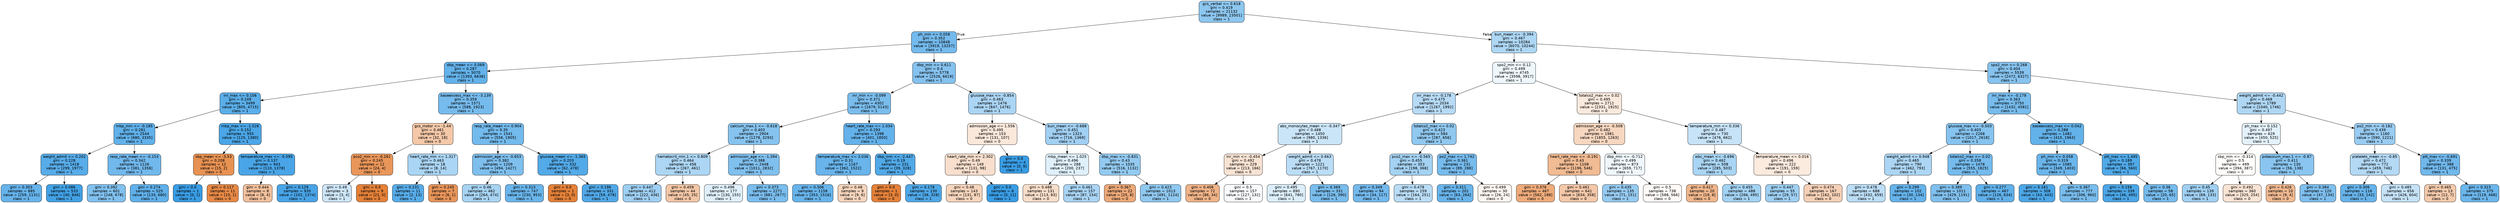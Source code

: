 digraph Tree {
node [shape=box, style="filled, rounded", color="black", fontname="helvetica"] ;
edge [fontname="helvetica"] ;
0 [label="gcs_verbal <= 0.618\ngini = 0.419\nsamples = 21132\nvalue = [9989, 23501]\nclass = 1", fillcolor="#8dc7f0"] ;
1 [label="ph_min <= 0.058\ngini = 0.352\nsamples = 10848\nvalue = [3919, 13257]\nclass = 1", fillcolor="#74baed"] ;
0 -> 1 [labeldistance=2.5, labelangle=45, headlabel="True"] ;
2 [label="dbp_mean <= 0.069\ngini = 0.287\nsamples = 5070\nvalue = [1393, 6638]\nclass = 1", fillcolor="#63b2ea"] ;
1 -> 2 ;
3 [label="inr_max <= 0.106\ngini = 0.249\nsamples = 3499\nvalue = [805, 4715]\nclass = 1", fillcolor="#5baee9"] ;
2 -> 3 ;
4 [label="mbp_min <= -0.185\ngini = 0.281\nsamples = 2544\nvalue = [680, 3335]\nclass = 1", fillcolor="#61b1ea"] ;
3 -> 4 ;
5 [label="weight_admit <= 0.202\ngini = 0.228\nsamples = 1418\nvalue = [299, 1977]\nclass = 1", fillcolor="#57ace9"] ;
4 -> 5 ;
6 [label="gini = 0.303\nsamples = 885\nvalue = [259, 1131]\nclass = 1", fillcolor="#66b3eb"] ;
5 -> 6 ;
7 [label="gini = 0.086\nsamples = 533\nvalue = [40, 846]\nclass = 1", fillcolor="#42a2e6"] ;
5 -> 7 ;
8 [label="resp_rate_mean <= -0.153\ngini = 0.342\nsamples = 1126\nvalue = [381, 1358]\nclass = 1", fillcolor="#71b8ec"] ;
4 -> 8 ;
9 [label="gini = 0.392\nsamples = 601\nvalue = [248, 678]\nclass = 1", fillcolor="#81c1ef"] ;
8 -> 9 ;
10 [label="gini = 0.274\nsamples = 525\nvalue = [133, 680]\nclass = 1", fillcolor="#60b0ea"] ;
8 -> 10 ;
11 [label="mbp_max <= -1.526\ngini = 0.152\nsamples = 955\nvalue = [125, 1380]\nclass = 1", fillcolor="#4ba6e7"] ;
3 -> 11 ;
12 [label="sbp_mean <= -3.53\ngini = 0.208\nsamples = 12\nvalue = [15, 2]\nclass = 0", fillcolor="#e89253"] ;
11 -> 12 ;
13 [label="gini = 0.0\nsamples = 1\nvalue = [0, 1]\nclass = 1", fillcolor="#399de5"] ;
12 -> 13 ;
14 [label="gini = 0.117\nsamples = 11\nvalue = [15, 1]\nclass = 0", fillcolor="#e78946"] ;
12 -> 14 ;
15 [label="temperature_max <= -5.095\ngini = 0.137\nsamples = 943\nvalue = [110, 1378]\nclass = 1", fillcolor="#49a5e7"] ;
11 -> 15 ;
16 [label="gini = 0.444\nsamples = 8\nvalue = [8, 4]\nclass = 0", fillcolor="#f2c09c"] ;
15 -> 16 ;
17 [label="gini = 0.129\nsamples = 935\nvalue = [102, 1374]\nclass = 1", fillcolor="#48a4e7"] ;
15 -> 17 ;
18 [label="baseexcess_max <= -3.139\ngini = 0.359\nsamples = 1571\nvalue = [588, 1923]\nclass = 1", fillcolor="#76bbed"] ;
2 -> 18 ;
19 [label="gcs_motor <= -1.44\ngini = 0.461\nsamples = 30\nvalue = [32, 18]\nclass = 0", fillcolor="#f4c8a8"] ;
18 -> 19 ;
20 [label="pco2_min <= -0.261\ngini = 0.245\nsamples = 12\nvalue = [24, 4]\nclass = 0", fillcolor="#e9965a"] ;
19 -> 20 ;
21 [label="gini = 0.49\nsamples = 3\nvalue = [3, 4]\nclass = 1", fillcolor="#cee6f8"] ;
20 -> 21 ;
22 [label="gini = 0.0\nsamples = 9\nvalue = [21, 0]\nclass = 0", fillcolor="#e58139"] ;
20 -> 22 ;
23 [label="heart_rate_min <= 1.317\ngini = 0.463\nsamples = 18\nvalue = [8, 14]\nclass = 1", fillcolor="#aad5f4"] ;
19 -> 23 ;
24 [label="gini = 0.231\nsamples = 11\nvalue = [2, 13]\nclass = 1", fillcolor="#57ace9"] ;
23 -> 24 ;
25 [label="gini = 0.245\nsamples = 7\nvalue = [6, 1]\nclass = 0", fillcolor="#e9965a"] ;
23 -> 25 ;
26 [label="resp_rate_mean <= 0.904\ngini = 0.35\nsamples = 1541\nvalue = [556, 1905]\nclass = 1", fillcolor="#73baed"] ;
18 -> 26 ;
27 [label="admission_age <= -0.653\ngini = 0.382\nsamples = 1209\nvalue = [494, 1427]\nclass = 1", fillcolor="#7ebfee"] ;
26 -> 27 ;
28 [label="gini = 0.46\nsamples = 462\nvalue = [264, 474]\nclass = 1", fillcolor="#a7d4f3"] ;
27 -> 28 ;
29 [label="gini = 0.313\nsamples = 747\nvalue = [230, 953]\nclass = 1", fillcolor="#69b5eb"] ;
27 -> 29 ;
30 [label="glucose_mean <= -1.365\ngini = 0.203\nsamples = 332\nvalue = [62, 478]\nclass = 1", fillcolor="#53aae8"] ;
26 -> 30 ;
31 [label="gini = 0.0\nsamples = 1\nvalue = [3, 0]\nclass = 0", fillcolor="#e58139"] ;
30 -> 31 ;
32 [label="gini = 0.196\nsamples = 331\nvalue = [59, 478]\nclass = 1", fillcolor="#51a9e8"] ;
30 -> 32 ;
33 [label="dbp_min <= 0.611\ngini = 0.4\nsamples = 5778\nvalue = [2526, 6619]\nclass = 1", fillcolor="#85c2ef"] ;
1 -> 33 ;
34 [label="inr_min <= -0.099\ngini = 0.371\nsamples = 4302\nvalue = [1679, 5143]\nclass = 1", fillcolor="#7abded"] ;
33 -> 34 ;
35 [label="calcium_max.1 <= -0.618\ngini = 0.403\nsamples = 2904\nvalue = [1278, 3293]\nclass = 1", fillcolor="#86c3ef"] ;
34 -> 35 ;
36 [label="hematocrit_min.1 <= 0.809\ngini = 0.464\nsamples = 456\nvalue = [267, 461]\nclass = 1", fillcolor="#acd6f4"] ;
35 -> 36 ;
37 [label="gini = 0.447\nsamples = 412\nvalue = [222, 436]\nclass = 1", fillcolor="#9ecff2"] ;
36 -> 37 ;
38 [label="gini = 0.459\nsamples = 44\nvalue = [45, 25]\nclass = 0", fillcolor="#f3c7a7"] ;
36 -> 38 ;
39 [label="admission_age <= -1.394\ngini = 0.388\nsamples = 2448\nvalue = [1011, 2832]\nclass = 1", fillcolor="#80c0ee"] ;
35 -> 39 ;
40 [label="gini = 0.496\nsamples = 177\nvalue = [130, 155]\nclass = 1", fillcolor="#dfeffb"] ;
39 -> 40 ;
41 [label="gini = 0.373\nsamples = 2271\nvalue = [881, 2677]\nclass = 1", fillcolor="#7abdee"] ;
39 -> 41 ;
42 [label="heart_rate_max <= 1.034\ngini = 0.293\nsamples = 1398\nvalue = [401, 1850]\nclass = 1", fillcolor="#64b2eb"] ;
34 -> 42 ;
43 [label="temperature_max <= 3.036\ngini = 0.31\nsamples = 1167\nvalue = [362, 1522]\nclass = 1", fillcolor="#68b4eb"] ;
42 -> 43 ;
44 [label="gini = 0.306\nsamples = 1158\nvalue = [353, 1516]\nclass = 1", fillcolor="#67b4eb"] ;
43 -> 44 ;
45 [label="gini = 0.48\nsamples = 9\nvalue = [9, 6]\nclass = 0", fillcolor="#f6d5bd"] ;
43 -> 45 ;
46 [label="dbp_min <= -2.447\ngini = 0.19\nsamples = 231\nvalue = [39, 328]\nclass = 1", fillcolor="#51a9e8"] ;
42 -> 46 ;
47 [label="gini = 0.0\nsamples = 1\nvalue = [3, 0]\nclass = 0", fillcolor="#e58139"] ;
46 -> 47 ;
48 [label="gini = 0.178\nsamples = 230\nvalue = [36, 328]\nclass = 1", fillcolor="#4fa8e8"] ;
46 -> 48 ;
49 [label="glucose_max <= -0.854\ngini = 0.463\nsamples = 1476\nvalue = [847, 1476]\nclass = 1", fillcolor="#abd5f4"] ;
33 -> 49 ;
50 [label="admission_age <= 1.556\ngini = 0.495\nsamples = 153\nvalue = [131, 107]\nclass = 0", fillcolor="#fae8db"] ;
49 -> 50 ;
51 [label="heart_rate_min <= 2.302\ngini = 0.49\nsamples = 149\nvalue = [131, 98]\nclass = 0", fillcolor="#f8dfcd"] ;
50 -> 51 ;
52 [label="gini = 0.48\nsamples = 143\nvalue = [131, 87]\nclass = 0", fillcolor="#f6d5bc"] ;
51 -> 52 ;
53 [label="gini = 0.0\nsamples = 6\nvalue = [0, 11]\nclass = 1", fillcolor="#399de5"] ;
51 -> 53 ;
54 [label="gini = 0.0\nsamples = 4\nvalue = [0, 9]\nclass = 1", fillcolor="#399de5"] ;
50 -> 54 ;
55 [label="bun_mean <= -0.688\ngini = 0.451\nsamples = 1323\nvalue = [716, 1369]\nclass = 1", fillcolor="#a1d0f3"] ;
49 -> 55 ;
56 [label="mbp_mean <= 1.025\ngini = 0.496\nsamples = 288\nvalue = [200, 237]\nclass = 1", fillcolor="#e0f0fb"] ;
55 -> 56 ;
57 [label="gini = 0.488\nsamples = 131\nvalue = [113, 83]\nclass = 0", fillcolor="#f8deca"] ;
56 -> 57 ;
58 [label="gini = 0.461\nsamples = 157\nvalue = [87, 154]\nclass = 1", fillcolor="#a9d4f4"] ;
56 -> 58 ;
59 [label="dbp_max <= -0.831\ngini = 0.43\nsamples = 1035\nvalue = [516, 1132]\nclass = 1", fillcolor="#93caf1"] ;
55 -> 59 ;
60 [label="gini = 0.367\nsamples = 22\nvalue = [25, 8]\nclass = 0", fillcolor="#eda978"] ;
59 -> 60 ;
61 [label="gini = 0.423\nsamples = 1013\nvalue = [491, 1124]\nclass = 1", fillcolor="#8fc8f0"] ;
59 -> 61 ;
62 [label="bun_mean <= -0.394\ngini = 0.467\nsamples = 10284\nvalue = [6070, 10244]\nclass = 1", fillcolor="#aed7f4"] ;
0 -> 62 [labeldistance=2.5, labelangle=-45, headlabel="False"] ;
63 [label="spo2_min <= 0.12\ngini = 0.499\nsamples = 4745\nvalue = [3598, 3917]\nclass = 1", fillcolor="#eff7fd"] ;
62 -> 63 ;
64 [label="inr_max <= -0.178\ngini = 0.475\nsamples = 2034\nvalue = [1267, 1992]\nclass = 1", fillcolor="#b7dbf6"] ;
63 -> 64 ;
65 [label="abs_monocytes_mean <= -0.347\ngini = 0.488\nsamples = 1450\nvalue = [980, 1336]\nclass = 1", fillcolor="#cae5f8"] ;
64 -> 65 ;
66 [label="inr_min <= -0.454\ngini = 0.492\nsamples = 229\nvalue = [213, 166]\nclass = 0", fillcolor="#f9e3d3"] ;
65 -> 66 ;
67 [label="gini = 0.406\nsamples = 72\nvalue = [86, 34]\nclass = 0", fillcolor="#efb387"] ;
66 -> 67 ;
68 [label="gini = 0.5\nsamples = 157\nvalue = [127, 132]\nclass = 1", fillcolor="#f8fbfe"] ;
66 -> 68 ;
69 [label="weight_admit <= 0.663\ngini = 0.478\nsamples = 1221\nvalue = [767, 1170]\nclass = 1", fillcolor="#bbddf6"] ;
65 -> 69 ;
70 [label="gini = 0.495\nsamples = 890\nvalue = [641, 780]\nclass = 1", fillcolor="#dceefa"] ;
69 -> 70 ;
71 [label="gini = 0.369\nsamples = 331\nvalue = [126, 390]\nclass = 1", fillcolor="#79bded"] ;
69 -> 71 ;
72 [label="totalco2_max <= 0.02\ngini = 0.423\nsamples = 584\nvalue = [287, 656]\nclass = 1", fillcolor="#90c8f0"] ;
64 -> 72 ;
73 [label="pco2_max <= -0.565\ngini = 0.455\nsamples = 353\nvalue = [198, 368]\nclass = 1", fillcolor="#a4d2f3"] ;
72 -> 73 ;
74 [label="gini = 0.349\nsamples = 94\nvalue = [34, 117]\nclass = 1", fillcolor="#73b9ed"] ;
73 -> 74 ;
75 [label="gini = 0.478\nsamples = 259\nvalue = [164, 251]\nclass = 1", fillcolor="#baddf6"] ;
73 -> 75 ;
76 [label="po2_max <= 1.742\ngini = 0.361\nsamples = 231\nvalue = [89, 288]\nclass = 1", fillcolor="#76bbed"] ;
72 -> 76 ;
77 [label="gini = 0.311\nsamples = 201\nvalue = [63, 264]\nclass = 1", fillcolor="#68b4eb"] ;
76 -> 77 ;
78 [label="gini = 0.499\nsamples = 30\nvalue = [26, 24]\nclass = 0", fillcolor="#fdf5f0"] ;
76 -> 78 ;
79 [label="totalco2_max <= 0.02\ngini = 0.495\nsamples = 2711\nvalue = [2331, 1925]\nclass = 0", fillcolor="#fae9dd"] ;
63 -> 79 ;
80 [label="admission_age <= -0.508\ngini = 0.482\nsamples = 1981\nvalue = [1855, 1263]\nclass = 0", fillcolor="#f7d7c0"] ;
79 -> 80 ;
81 [label="heart_rate_max <= -0.191\ngini = 0.43\nsamples = 1108\nvalue = [1196, 546]\nclass = 0", fillcolor="#f1bb93"] ;
80 -> 81 ;
82 [label="gini = 0.376\nsamples = 467\nvalue = [562, 188]\nclass = 0", fillcolor="#eeab7b"] ;
81 -> 82 ;
83 [label="gini = 0.461\nsamples = 641\nvalue = [634, 358]\nclass = 0", fillcolor="#f4c8a9"] ;
81 -> 83 ;
84 [label="dbp_min <= -0.712\ngini = 0.499\nsamples = 873\nvalue = [659, 717]\nclass = 1", fillcolor="#eff7fd"] ;
80 -> 84 ;
85 [label="gini = 0.435\nsamples = 135\nvalue = [71, 151]\nclass = 1", fillcolor="#96cbf1"] ;
84 -> 85 ;
86 [label="gini = 0.5\nsamples = 738\nvalue = [588, 566]\nclass = 0", fillcolor="#fefaf8"] ;
84 -> 86 ;
87 [label="temperature_min <= 0.336\ngini = 0.487\nsamples = 730\nvalue = [476, 662]\nclass = 1", fillcolor="#c7e3f8"] ;
79 -> 87 ;
88 [label="wbc_mean <= -0.696\ngini = 0.462\nsamples = 508\nvalue = [285, 503]\nclass = 1", fillcolor="#a9d5f4"] ;
87 -> 88 ;
89 [label="gini = 0.417\nsamples = 20\nvalue = [19, 8]\nclass = 0", fillcolor="#f0b68c"] ;
88 -> 89 ;
90 [label="gini = 0.455\nsamples = 488\nvalue = [266, 495]\nclass = 1", fillcolor="#a3d2f3"] ;
88 -> 90 ;
91 [label="temperature_mean <= 0.016\ngini = 0.496\nsamples = 222\nvalue = [191, 159]\nclass = 0", fillcolor="#fbeade"] ;
87 -> 91 ;
92 [label="gini = 0.447\nsamples = 55\nvalue = [29, 57]\nclass = 1", fillcolor="#9ecff2"] ;
91 -> 92 ;
93 [label="gini = 0.474\nsamples = 167\nvalue = [162, 102]\nclass = 0", fillcolor="#f5d0b6"] ;
91 -> 93 ;
94 [label="spo2_min <= 0.268\ngini = 0.404\nsamples = 5539\nvalue = [2472, 6327]\nclass = 1", fillcolor="#86c3ef"] ;
62 -> 94 ;
95 [label="inr_max <= -0.178\ngini = 0.363\nsamples = 3750\nvalue = [1432, 4581]\nclass = 1", fillcolor="#77bced"] ;
94 -> 95 ;
96 [label="glucose_max <= -0.503\ngini = 0.403\nsamples = 2268\nvalue = [1017, 2618]\nclass = 1", fillcolor="#86c3ef"] ;
95 -> 96 ;
97 [label="weight_admit <= 0.948\ngini = 0.465\nsamples = 790\nvalue = [462, 793]\nclass = 1", fillcolor="#acd6f4"] ;
96 -> 97 ;
98 [label="gini = 0.478\nsamples = 688\nvalue = [432, 659]\nclass = 1", fillcolor="#bbddf6"] ;
97 -> 98 ;
99 [label="gini = 0.299\nsamples = 102\nvalue = [30, 134]\nclass = 1", fillcolor="#65b3eb"] ;
97 -> 99 ;
100 [label="totalco2_max <= 0.02\ngini = 0.358\nsamples = 1478\nvalue = [555, 1825]\nclass = 1", fillcolor="#75bbed"] ;
96 -> 100 ;
101 [label="gini = 0.389\nsamples = 1011\nvalue = [429, 1191]\nclass = 1", fillcolor="#80c0ee"] ;
100 -> 101 ;
102 [label="gini = 0.277\nsamples = 467\nvalue = [126, 634]\nclass = 1", fillcolor="#60b0ea"] ;
100 -> 102 ;
103 [label="baseexcess_max <= 0.042\ngini = 0.288\nsamples = 1482\nvalue = [415, 1963]\nclass = 1", fillcolor="#63b2ea"] ;
95 -> 103 ;
104 [label="ph_min <= 0.058\ngini = 0.319\nsamples = 1085\nvalue = [349, 1403]\nclass = 1", fillcolor="#6ab5eb"] ;
103 -> 104 ;
105 [label="gini = 0.161\nsamples = 308\nvalue = [43, 443]\nclass = 1", fillcolor="#4ca7e8"] ;
104 -> 105 ;
106 [label="gini = 0.367\nsamples = 777\nvalue = [306, 960]\nclass = 1", fillcolor="#78bced"] ;
104 -> 106 ;
107 [label="ptt_max <= 1.495\ngini = 0.189\nsamples = 397\nvalue = [66, 560]\nclass = 1", fillcolor="#50a9e8"] ;
103 -> 107 ;
108 [label="gini = 0.156\nsamples = 339\nvalue = [46, 495]\nclass = 1", fillcolor="#4ba6e7"] ;
107 -> 108 ;
109 [label="gini = 0.36\nsamples = 58\nvalue = [20, 65]\nclass = 1", fillcolor="#76bbed"] ;
107 -> 109 ;
110 [label="weight_admit <= -0.442\ngini = 0.468\nsamples = 1789\nvalue = [1040, 1746]\nclass = 1", fillcolor="#afd7f4"] ;
94 -> 110 ;
111 [label="ph_max <= 0.152\ngini = 0.497\nsamples = 629\nvalue = [450, 525]\nclass = 1", fillcolor="#e3f1fb"] ;
110 -> 111 ;
112 [label="sbp_min <= -0.314\ngini = 0.5\nsamples = 499\nvalue = [394, 387]\nclass = 0", fillcolor="#fffdfb"] ;
111 -> 112 ;
113 [label="gini = 0.45\nsamples = 139\nvalue = [69, 133]\nclass = 1", fillcolor="#a0d0f2"] ;
112 -> 113 ;
114 [label="gini = 0.492\nsamples = 360\nvalue = [325, 254]\nclass = 0", fillcolor="#f9e3d4"] ;
112 -> 114 ;
115 [label="potassium_max.1 <= -0.87\ngini = 0.411\nsamples = 130\nvalue = [56, 138]\nclass = 1", fillcolor="#89c5f0"] ;
111 -> 115 ;
116 [label="gini = 0.426\nsamples = 10\nvalue = [9, 4]\nclass = 0", fillcolor="#f1b991"] ;
115 -> 116 ;
117 [label="gini = 0.384\nsamples = 120\nvalue = [47, 134]\nclass = 1", fillcolor="#7ebfee"] ;
115 -> 117 ;
118 [label="po2_min <= -0.182\ngini = 0.439\nsamples = 1160\nvalue = [590, 1221]\nclass = 1", fillcolor="#99ccf2"] ;
110 -> 118 ;
119 [label="platelets_mean <= -0.85\ngini = 0.472\nsamples = 772\nvalue = [459, 746]\nclass = 1", fillcolor="#b3d9f5"] ;
118 -> 119 ;
120 [label="gini = 0.306\nsamples = 116\nvalue = [33, 142]\nclass = 1", fillcolor="#67b4eb"] ;
119 -> 120 ;
121 [label="gini = 0.485\nsamples = 656\nvalue = [426, 604]\nclass = 1", fillcolor="#c5e2f7"] ;
119 -> 121 ;
122 [label="ptt_max <= -0.691\ngini = 0.339\nsamples = 388\nvalue = [131, 475]\nclass = 1", fillcolor="#70b8ec"] ;
118 -> 122 ;
123 [label="gini = 0.465\nsamples = 13\nvalue = [12, 7]\nclass = 0", fillcolor="#f4caac"] ;
122 -> 123 ;
124 [label="gini = 0.323\nsamples = 375\nvalue = [119, 468]\nclass = 1", fillcolor="#6bb6ec"] ;
122 -> 124 ;
}